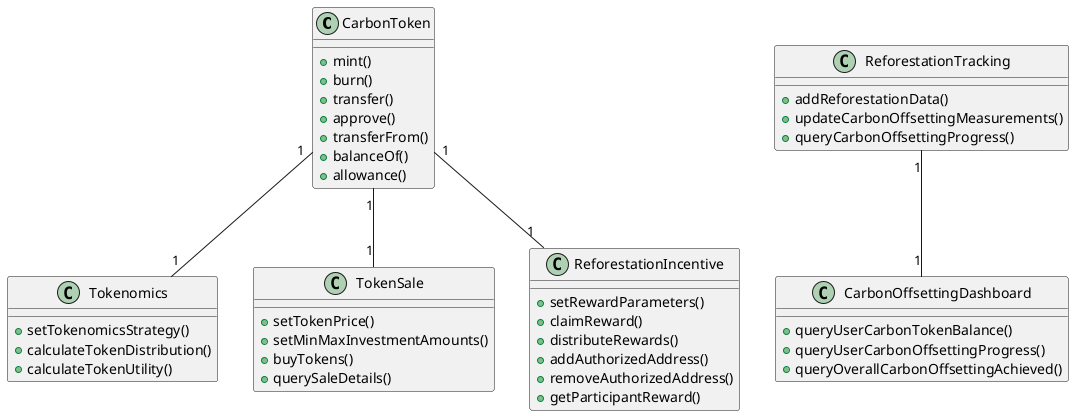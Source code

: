 @startuml
!pragma useVerticalIf on

class CarbonToken {
    +mint()
    +burn()
    +transfer()
    +approve()
    +transferFrom()
    +balanceOf()
    +allowance()
}

class Tokenomics {
    +setTokenomicsStrategy()
    +calculateTokenDistribution()
    +calculateTokenUtility()
}

class TokenSale {
    +setTokenPrice()
    +setMinMaxInvestmentAmounts()
    +buyTokens()
    +querySaleDetails()
}

class ReforestationTracking {
    +addReforestationData()
    +updateCarbonOffsettingMeasurements()
    +queryCarbonOffsettingProgress()
}

class CarbonOffsettingDashboard {
    +queryUserCarbonTokenBalance()
    +queryUserCarbonOffsettingProgress()
    +queryOverallCarbonOffsettingAchieved()
}

class ReforestationIncentive {
    +setRewardParameters()
    +claimReward()
    +distributeRewards()
    +addAuthorizedAddress()
    +removeAuthorizedAddress()
    +getParticipantReward()
}

CarbonToken "1" -- "1" Tokenomics
CarbonToken "1" -- "1" TokenSale
CarbonToken "1" -- "1" ReforestationIncentive
ReforestationTracking "1" -- "1" CarbonOffsettingDashboard

@enduml
